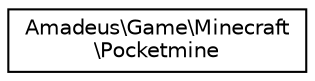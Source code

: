 digraph "Graphical Class Hierarchy"
{
  edge [fontname="Helvetica",fontsize="10",labelfontname="Helvetica",labelfontsize="10"];
  node [fontname="Helvetica",fontsize="10",shape=record];
  rankdir="LR";
  Node0 [label="Amadeus\\Game\\Minecraft\l\\Pocketmine",height=0.2,width=0.4,color="black", fillcolor="white", style="filled",URL="$classAmadeus_1_1Game_1_1Minecraft_1_1Pocketmine.html"];
}
